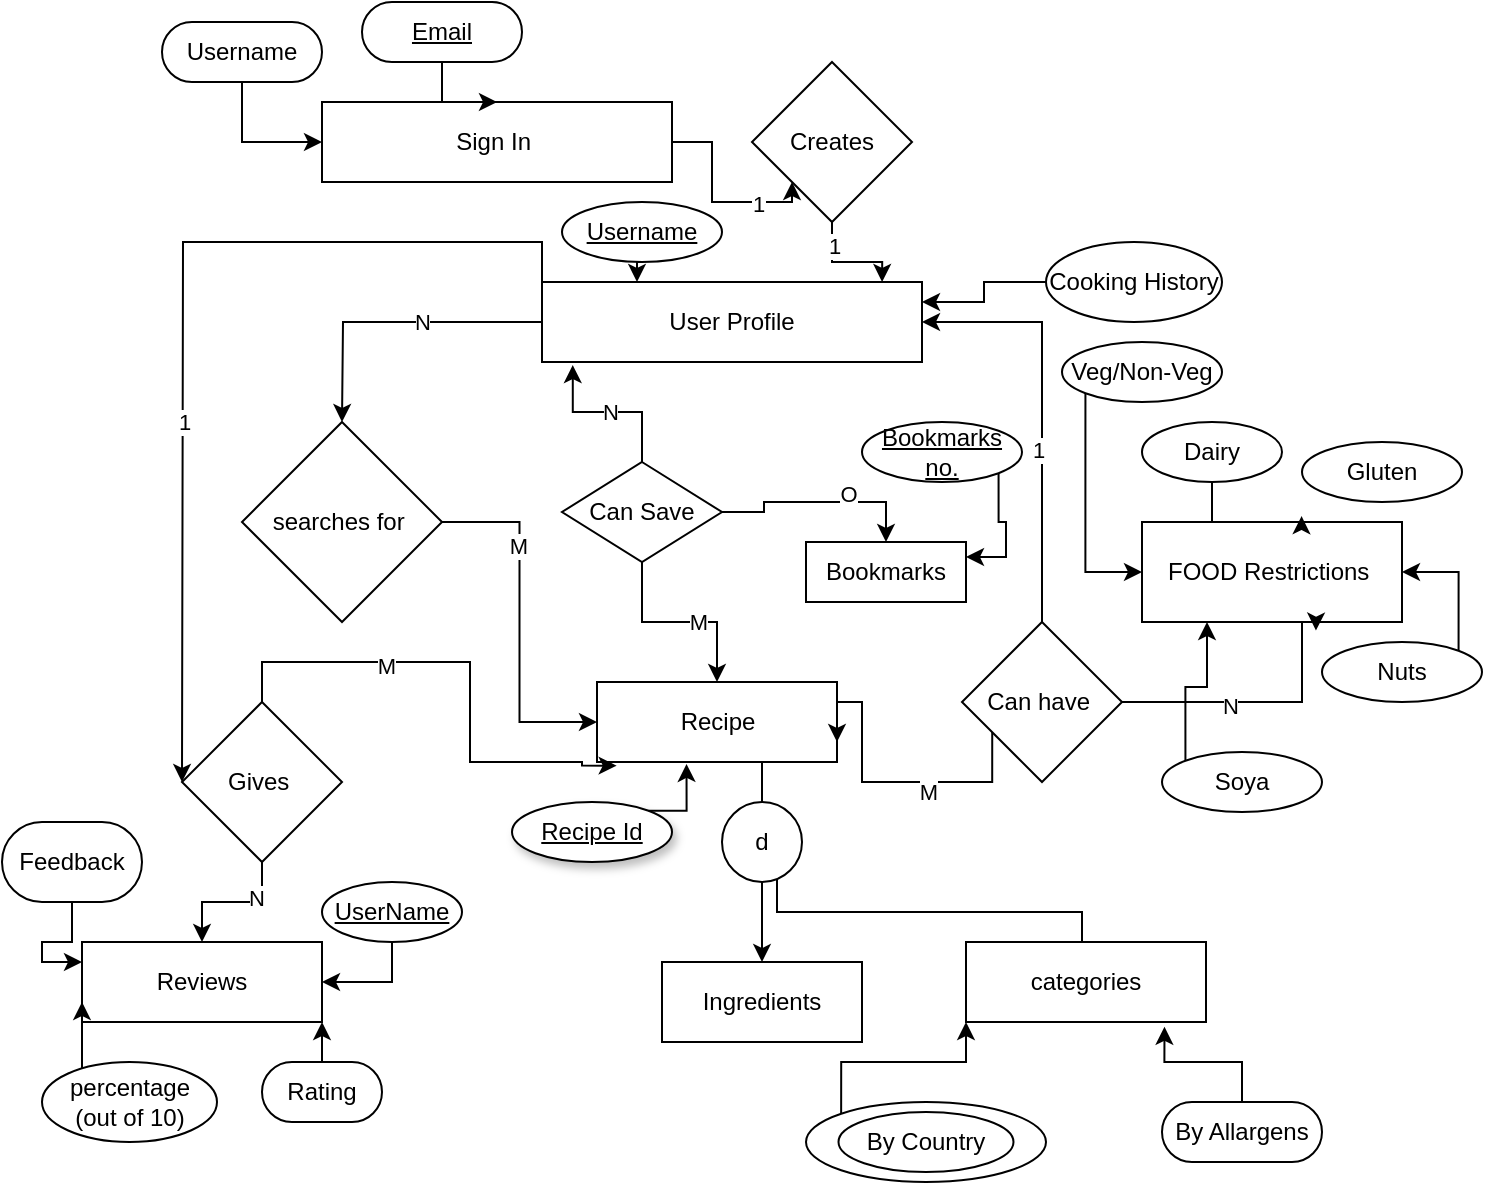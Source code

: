 <mxfile version="28.1.0">
  <diagram name="Page-1" id="nvWqbo-7Itg1XzaZS1Jg">
    <mxGraphModel dx="1564" dy="425" grid="1" gridSize="10" guides="1" tooltips="1" connect="1" arrows="1" fold="1" page="1" pageScale="1" pageWidth="850" pageHeight="1100" math="0" shadow="0">
      <root>
        <mxCell id="0" />
        <mxCell id="1" parent="0" />
        <mxCell id="vaLfbAcXwKJw9pECnjdl-85" style="edgeStyle=orthogonalEdgeStyle;rounded=0;orthogonalLoop=1;jettySize=auto;html=1;exitX=0;exitY=0;exitDx=0;exitDy=0;entryX=0;entryY=1;entryDx=0;entryDy=0;" edge="1" parent="1" source="vaLfbAcXwKJw9pECnjdl-82" target="vaLfbAcXwKJw9pECnjdl-30">
          <mxGeometry relative="1" as="geometry" />
        </mxCell>
        <mxCell id="vaLfbAcXwKJw9pECnjdl-82" value="" style="ellipse;whiteSpace=wrap;html=1;" vertex="1" parent="1">
          <mxGeometry x="372" y="630" width="120" height="40" as="geometry" />
        </mxCell>
        <mxCell id="vaLfbAcXwKJw9pECnjdl-24" style="edgeStyle=orthogonalEdgeStyle;rounded=0;orthogonalLoop=1;jettySize=auto;html=1;exitX=0;exitY=0;exitDx=0;exitDy=0;" edge="1" parent="1" source="vaLfbAcXwKJw9pECnjdl-1">
          <mxGeometry relative="1" as="geometry">
            <mxPoint x="60" y="470" as="targetPoint" />
          </mxGeometry>
        </mxCell>
        <mxCell id="vaLfbAcXwKJw9pECnjdl-67" value="1" style="edgeLabel;html=1;align=center;verticalAlign=middle;resizable=0;points=[];" vertex="1" connectable="0" parent="vaLfbAcXwKJw9pECnjdl-24">
          <mxGeometry x="0.245" y="3" relative="1" as="geometry">
            <mxPoint x="-3" y="-3" as="offset" />
          </mxGeometry>
        </mxCell>
        <mxCell id="vaLfbAcXwKJw9pECnjdl-1" value="User Profile" style="rounded=0;whiteSpace=wrap;html=1;shadow=0;" vertex="1" parent="1">
          <mxGeometry x="240" y="220" width="190" height="40" as="geometry" />
        </mxCell>
        <mxCell id="vaLfbAcXwKJw9pECnjdl-17" style="edgeStyle=orthogonalEdgeStyle;rounded=0;orthogonalLoop=1;jettySize=auto;html=1;entryX=0;entryY=1;entryDx=0;entryDy=0;" edge="1" parent="1" source="vaLfbAcXwKJw9pECnjdl-3" target="vaLfbAcXwKJw9pECnjdl-18">
          <mxGeometry relative="1" as="geometry">
            <mxPoint x="330" y="180" as="targetPoint" />
            <Array as="points">
              <mxPoint x="325" y="150" />
              <mxPoint x="325" y="180" />
              <mxPoint x="365" y="180" />
            </Array>
          </mxGeometry>
        </mxCell>
        <mxCell id="vaLfbAcXwKJw9pECnjdl-54" value="1" style="edgeLabel;html=1;align=center;verticalAlign=middle;resizable=0;points=[];" vertex="1" connectable="0" parent="vaLfbAcXwKJw9pECnjdl-17">
          <mxGeometry x="0.457" y="-1" relative="1" as="geometry">
            <mxPoint as="offset" />
          </mxGeometry>
        </mxCell>
        <mxCell id="vaLfbAcXwKJw9pECnjdl-3" value="Sign In&amp;nbsp;" style="rounded=0;whiteSpace=wrap;html=1;" vertex="1" parent="1">
          <mxGeometry x="130" y="130" width="175" height="40" as="geometry" />
        </mxCell>
        <mxCell id="vaLfbAcXwKJw9pECnjdl-6" value="" style="edgeStyle=orthogonalEdgeStyle;rounded=0;orthogonalLoop=1;jettySize=auto;html=1;" edge="1" parent="1" source="vaLfbAcXwKJw9pECnjdl-1">
          <mxGeometry relative="1" as="geometry">
            <mxPoint x="280" y="365" as="sourcePoint" />
            <mxPoint x="140" y="290" as="targetPoint" />
          </mxGeometry>
        </mxCell>
        <mxCell id="vaLfbAcXwKJw9pECnjdl-68" value="N" style="edgeLabel;html=1;align=center;verticalAlign=middle;resizable=0;points=[];" vertex="1" connectable="0" parent="vaLfbAcXwKJw9pECnjdl-6">
          <mxGeometry x="-0.196" relative="1" as="geometry">
            <mxPoint as="offset" />
          </mxGeometry>
        </mxCell>
        <mxCell id="vaLfbAcXwKJw9pECnjdl-10" style="edgeStyle=orthogonalEdgeStyle;rounded=0;orthogonalLoop=1;jettySize=auto;html=1;exitX=0.5;exitY=1;exitDx=0;exitDy=0;entryX=0.5;entryY=0;entryDx=0;entryDy=0;" edge="1" parent="1" source="vaLfbAcXwKJw9pECnjdl-5" target="vaLfbAcXwKJw9pECnjdl-9">
          <mxGeometry relative="1" as="geometry">
            <Array as="points">
              <mxPoint x="338" y="430" />
              <mxPoint x="338" y="430" />
            </Array>
          </mxGeometry>
        </mxCell>
        <mxCell id="vaLfbAcXwKJw9pECnjdl-29" style="edgeStyle=orthogonalEdgeStyle;rounded=0;orthogonalLoop=1;jettySize=auto;html=1;exitX=0.75;exitY=1;exitDx=0;exitDy=0;" edge="1" parent="1">
          <mxGeometry relative="1" as="geometry">
            <mxPoint x="510" y="580" as="targetPoint" />
            <mxPoint x="357.5" y="490" as="sourcePoint" />
            <Array as="points">
              <mxPoint x="358" y="535" />
              <mxPoint x="510" y="535" />
            </Array>
          </mxGeometry>
        </mxCell>
        <mxCell id="vaLfbAcXwKJw9pECnjdl-5" value="Recipe" style="whiteSpace=wrap;html=1;" vertex="1" parent="1">
          <mxGeometry x="267.5" y="420" width="120" height="40" as="geometry" />
        </mxCell>
        <mxCell id="vaLfbAcXwKJw9pECnjdl-40" style="edgeStyle=orthogonalEdgeStyle;rounded=0;orthogonalLoop=1;jettySize=auto;html=1;exitX=1;exitY=0.5;exitDx=0;exitDy=0;entryX=0;entryY=0.5;entryDx=0;entryDy=0;" edge="1" parent="1" source="vaLfbAcXwKJw9pECnjdl-7" target="vaLfbAcXwKJw9pECnjdl-5">
          <mxGeometry relative="1" as="geometry" />
        </mxCell>
        <mxCell id="vaLfbAcXwKJw9pECnjdl-45" value="M" style="edgeLabel;html=1;align=center;verticalAlign=middle;resizable=0;points=[];" vertex="1" connectable="0" parent="vaLfbAcXwKJw9pECnjdl-40">
          <mxGeometry x="-0.435" y="-1" relative="1" as="geometry">
            <mxPoint as="offset" />
          </mxGeometry>
        </mxCell>
        <mxCell id="vaLfbAcXwKJw9pECnjdl-7" value="searches for&amp;nbsp;" style="rhombus;whiteSpace=wrap;html=1;" vertex="1" parent="1">
          <mxGeometry x="90" y="290" width="100" height="100" as="geometry" />
        </mxCell>
        <mxCell id="vaLfbAcXwKJw9pECnjdl-9" value="Ingredients" style="rounded=0;whiteSpace=wrap;html=1;" vertex="1" parent="1">
          <mxGeometry x="300" y="560" width="100" height="40" as="geometry" />
        </mxCell>
        <mxCell id="vaLfbAcXwKJw9pECnjdl-12" style="edgeStyle=orthogonalEdgeStyle;rounded=0;orthogonalLoop=1;jettySize=auto;html=1;entryX=1;entryY=0.75;entryDx=0;entryDy=0;" edge="1" parent="1" target="vaLfbAcXwKJw9pECnjdl-5">
          <mxGeometry relative="1" as="geometry">
            <mxPoint x="397.5" y="400.0" as="targetPoint" />
            <mxPoint x="465.12" y="436.92" as="sourcePoint" />
            <Array as="points">
              <mxPoint x="465" y="470" />
              <mxPoint x="400" y="470" />
              <mxPoint x="400" y="430" />
            </Array>
          </mxGeometry>
        </mxCell>
        <mxCell id="vaLfbAcXwKJw9pECnjdl-59" value="M" style="edgeLabel;html=1;align=center;verticalAlign=middle;resizable=0;points=[];" vertex="1" connectable="0" parent="vaLfbAcXwKJw9pECnjdl-12">
          <mxGeometry x="-0.235" y="5" relative="1" as="geometry">
            <mxPoint as="offset" />
          </mxGeometry>
        </mxCell>
        <mxCell id="vaLfbAcXwKJw9pECnjdl-11" value="FOOD Restrictions&amp;nbsp;" style="whiteSpace=wrap;html=1;" vertex="1" parent="1">
          <mxGeometry x="540" y="340" width="130" height="50" as="geometry" />
        </mxCell>
        <mxCell id="vaLfbAcXwKJw9pECnjdl-15" style="edgeStyle=orthogonalEdgeStyle;rounded=0;orthogonalLoop=1;jettySize=auto;html=1;exitX=1;exitY=0.5;exitDx=0;exitDy=0;entryX=0.669;entryY=1.086;entryDx=0;entryDy=0;entryPerimeter=0;" edge="1" parent="1" source="vaLfbAcXwKJw9pECnjdl-14" target="vaLfbAcXwKJw9pECnjdl-11">
          <mxGeometry relative="1" as="geometry">
            <Array as="points">
              <mxPoint x="620" y="430" />
              <mxPoint x="620" y="390" />
              <mxPoint x="627" y="390" />
            </Array>
          </mxGeometry>
        </mxCell>
        <mxCell id="vaLfbAcXwKJw9pECnjdl-57" value="N" style="edgeLabel;html=1;align=center;verticalAlign=middle;resizable=0;points=[];" vertex="1" connectable="0" parent="vaLfbAcXwKJw9pECnjdl-15">
          <mxGeometry x="-0.238" y="-2" relative="1" as="geometry">
            <mxPoint as="offset" />
          </mxGeometry>
        </mxCell>
        <mxCell id="vaLfbAcXwKJw9pECnjdl-16" style="edgeStyle=orthogonalEdgeStyle;rounded=0;orthogonalLoop=1;jettySize=auto;html=1;entryX=1;entryY=0.5;entryDx=0;entryDy=0;exitX=0.5;exitY=0;exitDx=0;exitDy=0;" edge="1" parent="1" source="vaLfbAcXwKJw9pECnjdl-14" target="vaLfbAcXwKJw9pECnjdl-1">
          <mxGeometry relative="1" as="geometry" />
        </mxCell>
        <mxCell id="vaLfbAcXwKJw9pECnjdl-56" value="1" style="edgeLabel;html=1;align=center;verticalAlign=middle;resizable=0;points=[];" vertex="1" connectable="0" parent="vaLfbAcXwKJw9pECnjdl-16">
          <mxGeometry x="-0.178" y="2" relative="1" as="geometry">
            <mxPoint as="offset" />
          </mxGeometry>
        </mxCell>
        <mxCell id="vaLfbAcXwKJw9pECnjdl-14" value="Can have&amp;nbsp;" style="rhombus;whiteSpace=wrap;html=1;" vertex="1" parent="1">
          <mxGeometry x="450" y="390" width="80" height="80" as="geometry" />
        </mxCell>
        <mxCell id="vaLfbAcXwKJw9pECnjdl-19" style="edgeStyle=orthogonalEdgeStyle;rounded=0;orthogonalLoop=1;jettySize=auto;html=1;entryX=0.895;entryY=0;entryDx=0;entryDy=0;entryPerimeter=0;" edge="1" parent="1" source="vaLfbAcXwKJw9pECnjdl-18" target="vaLfbAcXwKJw9pECnjdl-1">
          <mxGeometry relative="1" as="geometry">
            <mxPoint x="450" y="220" as="targetPoint" />
          </mxGeometry>
        </mxCell>
        <mxCell id="vaLfbAcXwKJw9pECnjdl-55" value="1" style="edgeLabel;html=1;align=center;verticalAlign=middle;resizable=0;points=[];" vertex="1" connectable="0" parent="vaLfbAcXwKJw9pECnjdl-19">
          <mxGeometry x="-0.574" y="1" relative="1" as="geometry">
            <mxPoint as="offset" />
          </mxGeometry>
        </mxCell>
        <mxCell id="vaLfbAcXwKJw9pECnjdl-18" value="Creates" style="rhombus;whiteSpace=wrap;html=1;" vertex="1" parent="1">
          <mxGeometry x="345" y="110" width="80" height="80" as="geometry" />
        </mxCell>
        <mxCell id="vaLfbAcXwKJw9pECnjdl-26" style="edgeStyle=orthogonalEdgeStyle;rounded=0;orthogonalLoop=1;jettySize=auto;html=1;entryX=0.5;entryY=0;entryDx=0;entryDy=0;" edge="1" parent="1" source="vaLfbAcXwKJw9pECnjdl-25" target="vaLfbAcXwKJw9pECnjdl-27">
          <mxGeometry relative="1" as="geometry">
            <mxPoint x="170" y="550" as="targetPoint" />
          </mxGeometry>
        </mxCell>
        <mxCell id="vaLfbAcXwKJw9pECnjdl-41" value="N" style="edgeLabel;html=1;align=center;verticalAlign=middle;resizable=0;points=[];" vertex="1" connectable="0" parent="vaLfbAcXwKJw9pECnjdl-26">
          <mxGeometry x="-0.339" y="-2" relative="1" as="geometry">
            <mxPoint as="offset" />
          </mxGeometry>
        </mxCell>
        <mxCell id="vaLfbAcXwKJw9pECnjdl-25" value="Gives&amp;nbsp;" style="rhombus;whiteSpace=wrap;html=1;" vertex="1" parent="1">
          <mxGeometry x="60" y="430" width="80" height="80" as="geometry" />
        </mxCell>
        <mxCell id="vaLfbAcXwKJw9pECnjdl-27" value="Reviews" style="rounded=0;whiteSpace=wrap;html=1;" vertex="1" parent="1">
          <mxGeometry x="10" y="550" width="120" height="40" as="geometry" />
        </mxCell>
        <mxCell id="vaLfbAcXwKJw9pECnjdl-28" style="edgeStyle=orthogonalEdgeStyle;rounded=0;orthogonalLoop=1;jettySize=auto;html=1;exitX=0.5;exitY=0;exitDx=0;exitDy=0;entryX=0.082;entryY=1.046;entryDx=0;entryDy=0;entryPerimeter=0;" edge="1" parent="1" source="vaLfbAcXwKJw9pECnjdl-25" target="vaLfbAcXwKJw9pECnjdl-5">
          <mxGeometry relative="1" as="geometry">
            <Array as="points">
              <mxPoint x="100" y="410" />
              <mxPoint x="204" y="410" />
              <mxPoint x="204" y="460" />
              <mxPoint x="260" y="460" />
              <mxPoint x="260" y="462" />
            </Array>
          </mxGeometry>
        </mxCell>
        <mxCell id="vaLfbAcXwKJw9pECnjdl-66" value="M" style="edgeLabel;html=1;align=center;verticalAlign=middle;resizable=0;points=[];" vertex="1" connectable="0" parent="vaLfbAcXwKJw9pECnjdl-28">
          <mxGeometry x="-0.343" y="-2" relative="1" as="geometry">
            <mxPoint as="offset" />
          </mxGeometry>
        </mxCell>
        <mxCell id="vaLfbAcXwKJw9pECnjdl-30" value="categories" style="whiteSpace=wrap;html=1;" vertex="1" parent="1">
          <mxGeometry x="452" y="550" width="120" height="40" as="geometry" />
        </mxCell>
        <mxCell id="vaLfbAcXwKJw9pECnjdl-35" style="edgeStyle=orthogonalEdgeStyle;rounded=0;orthogonalLoop=1;jettySize=auto;html=1;entryX=0.5;entryY=0;entryDx=0;entryDy=0;" edge="1" parent="1" source="vaLfbAcXwKJw9pECnjdl-33" target="vaLfbAcXwKJw9pECnjdl-34">
          <mxGeometry relative="1" as="geometry" />
        </mxCell>
        <mxCell id="vaLfbAcXwKJw9pECnjdl-47" value="O" style="edgeLabel;html=1;align=center;verticalAlign=middle;resizable=0;points=[];" vertex="1" connectable="0" parent="vaLfbAcXwKJw9pECnjdl-35">
          <mxGeometry x="0.269" y="4" relative="1" as="geometry">
            <mxPoint as="offset" />
          </mxGeometry>
        </mxCell>
        <mxCell id="vaLfbAcXwKJw9pECnjdl-36" style="edgeStyle=orthogonalEdgeStyle;rounded=0;orthogonalLoop=1;jettySize=auto;html=1;entryX=0.5;entryY=0;entryDx=0;entryDy=0;" edge="1" parent="1" source="vaLfbAcXwKJw9pECnjdl-33" target="vaLfbAcXwKJw9pECnjdl-5">
          <mxGeometry relative="1" as="geometry" />
        </mxCell>
        <mxCell id="vaLfbAcXwKJw9pECnjdl-71" value="M" style="edgeLabel;html=1;align=center;verticalAlign=middle;resizable=0;points=[];" vertex="1" connectable="0" parent="vaLfbAcXwKJw9pECnjdl-36">
          <mxGeometry x="0.187" relative="1" as="geometry">
            <mxPoint as="offset" />
          </mxGeometry>
        </mxCell>
        <mxCell id="vaLfbAcXwKJw9pECnjdl-33" value="Can Save" style="rhombus;whiteSpace=wrap;html=1;" vertex="1" parent="1">
          <mxGeometry x="250" y="310" width="80" height="50" as="geometry" />
        </mxCell>
        <mxCell id="vaLfbAcXwKJw9pECnjdl-34" value="Bookmarks" style="whiteSpace=wrap;html=1;" vertex="1" parent="1">
          <mxGeometry x="372" y="350" width="80" height="30" as="geometry" />
        </mxCell>
        <mxCell id="vaLfbAcXwKJw9pECnjdl-37" style="edgeStyle=orthogonalEdgeStyle;rounded=0;orthogonalLoop=1;jettySize=auto;html=1;entryX=0.081;entryY=1.039;entryDx=0;entryDy=0;entryPerimeter=0;" edge="1" parent="1" source="vaLfbAcXwKJw9pECnjdl-33" target="vaLfbAcXwKJw9pECnjdl-1">
          <mxGeometry relative="1" as="geometry" />
        </mxCell>
        <mxCell id="vaLfbAcXwKJw9pECnjdl-46" value="N" style="edgeLabel;html=1;align=center;verticalAlign=middle;resizable=0;points=[];" vertex="1" connectable="0" parent="vaLfbAcXwKJw9pECnjdl-37">
          <mxGeometry x="-0.009" relative="1" as="geometry">
            <mxPoint as="offset" />
          </mxGeometry>
        </mxCell>
        <mxCell id="vaLfbAcXwKJw9pECnjdl-38" style="edgeStyle=orthogonalEdgeStyle;rounded=0;orthogonalLoop=1;jettySize=auto;html=1;exitX=0.5;exitY=1;exitDx=0;exitDy=0;" edge="1" parent="1" source="vaLfbAcXwKJw9pECnjdl-7" target="vaLfbAcXwKJw9pECnjdl-7">
          <mxGeometry relative="1" as="geometry" />
        </mxCell>
        <mxCell id="vaLfbAcXwKJw9pECnjdl-51" value="d" style="ellipse;whiteSpace=wrap;html=1;aspect=fixed;" vertex="1" parent="1">
          <mxGeometry x="330" y="480" width="40" height="40" as="geometry" />
        </mxCell>
        <mxCell id="vaLfbAcXwKJw9pECnjdl-72" value="By Country" style="ellipse;whiteSpace=wrap;html=1;direction=west;" vertex="1" parent="1">
          <mxGeometry x="388.25" y="635" width="87.5" height="30" as="geometry" />
        </mxCell>
        <mxCell id="vaLfbAcXwKJw9pECnjdl-90" style="edgeStyle=orthogonalEdgeStyle;rounded=0;orthogonalLoop=1;jettySize=auto;html=1;exitX=0;exitY=0;exitDx=0;exitDy=0;entryX=0;entryY=0.75;entryDx=0;entryDy=0;" edge="1" parent="1" source="vaLfbAcXwKJw9pECnjdl-73" target="vaLfbAcXwKJw9pECnjdl-27">
          <mxGeometry relative="1" as="geometry" />
        </mxCell>
        <mxCell id="vaLfbAcXwKJw9pECnjdl-73" value="percentage&lt;div&gt;(out of 10)&lt;/div&gt;" style="ellipse;whiteSpace=wrap;html=1;" vertex="1" parent="1">
          <mxGeometry x="-10" y="610" width="87.5" height="40" as="geometry" />
        </mxCell>
        <mxCell id="vaLfbAcXwKJw9pECnjdl-87" style="edgeStyle=orthogonalEdgeStyle;rounded=0;orthogonalLoop=1;jettySize=auto;html=1;entryX=0;entryY=0.25;entryDx=0;entryDy=0;" edge="1" parent="1" source="vaLfbAcXwKJw9pECnjdl-76" target="vaLfbAcXwKJw9pECnjdl-27">
          <mxGeometry relative="1" as="geometry" />
        </mxCell>
        <mxCell id="vaLfbAcXwKJw9pECnjdl-76" value="Feedback" style="rounded=1;whiteSpace=wrap;html=1;arcSize=50;" vertex="1" parent="1">
          <mxGeometry x="-30" y="490" width="70" height="40" as="geometry" />
        </mxCell>
        <mxCell id="vaLfbAcXwKJw9pECnjdl-106" style="edgeStyle=orthogonalEdgeStyle;rounded=0;orthogonalLoop=1;jettySize=auto;html=1;entryX=0;entryY=0.5;entryDx=0;entryDy=0;" edge="1" parent="1" source="vaLfbAcXwKJw9pECnjdl-77" target="vaLfbAcXwKJw9pECnjdl-3">
          <mxGeometry relative="1" as="geometry" />
        </mxCell>
        <mxCell id="vaLfbAcXwKJw9pECnjdl-77" value="Username" style="rounded=1;whiteSpace=wrap;html=1;arcSize=50;" vertex="1" parent="1">
          <mxGeometry x="50" y="90" width="80" height="30" as="geometry" />
        </mxCell>
        <mxCell id="vaLfbAcXwKJw9pECnjdl-105" style="edgeStyle=orthogonalEdgeStyle;rounded=0;orthogonalLoop=1;jettySize=auto;html=1;entryX=0.5;entryY=0;entryDx=0;entryDy=0;" edge="1" parent="1" source="vaLfbAcXwKJw9pECnjdl-78" target="vaLfbAcXwKJw9pECnjdl-3">
          <mxGeometry relative="1" as="geometry" />
        </mxCell>
        <mxCell id="vaLfbAcXwKJw9pECnjdl-78" value="&lt;u&gt;Email&lt;/u&gt;" style="rounded=1;whiteSpace=wrap;html=1;arcSize=50;" vertex="1" parent="1">
          <mxGeometry x="150" y="80" width="80" height="30" as="geometry" />
        </mxCell>
        <mxCell id="vaLfbAcXwKJw9pECnjdl-91" style="edgeStyle=orthogonalEdgeStyle;rounded=0;orthogonalLoop=1;jettySize=auto;html=1;exitX=0.25;exitY=0;exitDx=0;exitDy=0;entryX=1;entryY=1;entryDx=0;entryDy=0;" edge="1" parent="1" source="vaLfbAcXwKJw9pECnjdl-79" target="vaLfbAcXwKJw9pECnjdl-27">
          <mxGeometry relative="1" as="geometry" />
        </mxCell>
        <mxCell id="vaLfbAcXwKJw9pECnjdl-79" value="Rating" style="rounded=1;whiteSpace=wrap;html=1;arcSize=50;" vertex="1" parent="1">
          <mxGeometry x="100" y="610" width="60" height="30" as="geometry" />
        </mxCell>
        <mxCell id="vaLfbAcXwKJw9pECnjdl-83" value="By Allargens" style="rounded=1;whiteSpace=wrap;html=1;arcSize=50;" vertex="1" parent="1">
          <mxGeometry x="550" y="630" width="80" height="30" as="geometry" />
        </mxCell>
        <mxCell id="vaLfbAcXwKJw9pECnjdl-84" style="edgeStyle=orthogonalEdgeStyle;rounded=0;orthogonalLoop=1;jettySize=auto;html=1;entryX=0.827;entryY=1.06;entryDx=0;entryDy=0;entryPerimeter=0;" edge="1" parent="1" source="vaLfbAcXwKJw9pECnjdl-83" target="vaLfbAcXwKJw9pECnjdl-30">
          <mxGeometry relative="1" as="geometry" />
        </mxCell>
        <mxCell id="vaLfbAcXwKJw9pECnjdl-92" value="&lt;u&gt;Recipe Id&lt;/u&gt;" style="ellipse;whiteSpace=wrap;html=1;shadow=1;" vertex="1" parent="1">
          <mxGeometry x="225" y="480" width="80" height="30" as="geometry" />
        </mxCell>
        <mxCell id="vaLfbAcXwKJw9pECnjdl-116" style="edgeStyle=orthogonalEdgeStyle;rounded=0;orthogonalLoop=1;jettySize=auto;html=1;exitX=1;exitY=1;exitDx=0;exitDy=0;entryX=1;entryY=0.25;entryDx=0;entryDy=0;" edge="1" parent="1" source="vaLfbAcXwKJw9pECnjdl-93" target="vaLfbAcXwKJw9pECnjdl-34">
          <mxGeometry relative="1" as="geometry" />
        </mxCell>
        <mxCell id="vaLfbAcXwKJw9pECnjdl-93" value="&lt;u&gt;Bookmarks no.&lt;/u&gt;" style="ellipse;whiteSpace=wrap;html=1;" vertex="1" parent="1">
          <mxGeometry x="400" y="290" width="80" height="30" as="geometry" />
        </mxCell>
        <mxCell id="vaLfbAcXwKJw9pECnjdl-101" style="edgeStyle=orthogonalEdgeStyle;rounded=0;orthogonalLoop=1;jettySize=auto;html=1;exitX=0.5;exitY=1;exitDx=0;exitDy=0;entryX=0.25;entryY=0;entryDx=0;entryDy=0;" edge="1" parent="1" source="vaLfbAcXwKJw9pECnjdl-94" target="vaLfbAcXwKJw9pECnjdl-1">
          <mxGeometry relative="1" as="geometry" />
        </mxCell>
        <mxCell id="vaLfbAcXwKJw9pECnjdl-94" value="&lt;u&gt;Username&lt;/u&gt;" style="ellipse;whiteSpace=wrap;html=1;" vertex="1" parent="1">
          <mxGeometry x="250" y="180" width="80" height="30" as="geometry" />
        </mxCell>
        <mxCell id="vaLfbAcXwKJw9pECnjdl-96" value="Dairy" style="ellipse;whiteSpace=wrap;html=1;" vertex="1" parent="1">
          <mxGeometry x="540" y="290" width="70" height="30" as="geometry" />
        </mxCell>
        <mxCell id="vaLfbAcXwKJw9pECnjdl-99" style="edgeStyle=orthogonalEdgeStyle;rounded=0;orthogonalLoop=1;jettySize=auto;html=1;entryX=1;entryY=0.25;entryDx=0;entryDy=0;" edge="1" parent="1" source="vaLfbAcXwKJw9pECnjdl-97" target="vaLfbAcXwKJw9pECnjdl-1">
          <mxGeometry relative="1" as="geometry" />
        </mxCell>
        <mxCell id="vaLfbAcXwKJw9pECnjdl-97" value="Cooking History" style="ellipse;whiteSpace=wrap;html=1;" vertex="1" parent="1">
          <mxGeometry x="492" y="200" width="88" height="40" as="geometry" />
        </mxCell>
        <mxCell id="vaLfbAcXwKJw9pECnjdl-107" style="edgeStyle=orthogonalEdgeStyle;rounded=0;orthogonalLoop=1;jettySize=auto;html=1;entryX=0.614;entryY=-0.059;entryDx=0;entryDy=0;entryPerimeter=0;" edge="1" parent="1" source="vaLfbAcXwKJw9pECnjdl-96" target="vaLfbAcXwKJw9pECnjdl-11">
          <mxGeometry relative="1" as="geometry" />
        </mxCell>
        <mxCell id="vaLfbAcXwKJw9pECnjdl-108" style="edgeStyle=orthogonalEdgeStyle;rounded=0;orthogonalLoop=1;jettySize=auto;html=1;exitX=1;exitY=0;exitDx=0;exitDy=0;entryX=0.373;entryY=1.024;entryDx=0;entryDy=0;entryPerimeter=0;" edge="1" parent="1" source="vaLfbAcXwKJw9pECnjdl-92" target="vaLfbAcXwKJw9pECnjdl-5">
          <mxGeometry relative="1" as="geometry" />
        </mxCell>
        <mxCell id="vaLfbAcXwKJw9pECnjdl-115" style="edgeStyle=orthogonalEdgeStyle;rounded=0;orthogonalLoop=1;jettySize=auto;html=1;entryX=1;entryY=0.5;entryDx=0;entryDy=0;" edge="1" parent="1" source="vaLfbAcXwKJw9pECnjdl-109" target="vaLfbAcXwKJw9pECnjdl-27">
          <mxGeometry relative="1" as="geometry" />
        </mxCell>
        <mxCell id="vaLfbAcXwKJw9pECnjdl-109" value="&lt;u&gt;UserName&lt;/u&gt;" style="ellipse;whiteSpace=wrap;html=1;" vertex="1" parent="1">
          <mxGeometry x="130" y="520" width="70" height="30" as="geometry" />
        </mxCell>
        <mxCell id="vaLfbAcXwKJw9pECnjdl-110" value="Gluten" style="ellipse;whiteSpace=wrap;html=1;" vertex="1" parent="1">
          <mxGeometry x="620" y="300" width="80" height="30" as="geometry" />
        </mxCell>
        <mxCell id="vaLfbAcXwKJw9pECnjdl-114" style="edgeStyle=orthogonalEdgeStyle;rounded=0;orthogonalLoop=1;jettySize=auto;html=1;exitX=1;exitY=0;exitDx=0;exitDy=0;entryX=1;entryY=0.5;entryDx=0;entryDy=0;" edge="1" parent="1" source="vaLfbAcXwKJw9pECnjdl-111" target="vaLfbAcXwKJw9pECnjdl-11">
          <mxGeometry relative="1" as="geometry" />
        </mxCell>
        <mxCell id="vaLfbAcXwKJw9pECnjdl-111" value="Nuts" style="ellipse;whiteSpace=wrap;html=1;" vertex="1" parent="1">
          <mxGeometry x="630" y="400" width="80" height="30" as="geometry" />
        </mxCell>
        <mxCell id="vaLfbAcXwKJw9pECnjdl-113" style="edgeStyle=orthogonalEdgeStyle;rounded=0;orthogonalLoop=1;jettySize=auto;html=1;exitX=0;exitY=0;exitDx=0;exitDy=0;entryX=0.25;entryY=1;entryDx=0;entryDy=0;" edge="1" parent="1" source="vaLfbAcXwKJw9pECnjdl-112" target="vaLfbAcXwKJw9pECnjdl-11">
          <mxGeometry relative="1" as="geometry" />
        </mxCell>
        <mxCell id="vaLfbAcXwKJw9pECnjdl-112" value="Soya" style="ellipse;whiteSpace=wrap;html=1;" vertex="1" parent="1">
          <mxGeometry x="550" y="455" width="80" height="30" as="geometry" />
        </mxCell>
        <mxCell id="vaLfbAcXwKJw9pECnjdl-119" style="edgeStyle=orthogonalEdgeStyle;rounded=0;orthogonalLoop=1;jettySize=auto;html=1;exitX=0;exitY=1;exitDx=0;exitDy=0;entryX=0;entryY=0.5;entryDx=0;entryDy=0;" edge="1" parent="1" source="vaLfbAcXwKJw9pECnjdl-117" target="vaLfbAcXwKJw9pECnjdl-11">
          <mxGeometry relative="1" as="geometry" />
        </mxCell>
        <mxCell id="vaLfbAcXwKJw9pECnjdl-117" value="Veg/Non-Veg&lt;span style=&quot;white-space: pre;&quot;&gt;&lt;/span&gt;" style="ellipse;whiteSpace=wrap;html=1;" vertex="1" parent="1">
          <mxGeometry x="500" y="250" width="80" height="30" as="geometry" />
        </mxCell>
      </root>
    </mxGraphModel>
  </diagram>
</mxfile>
